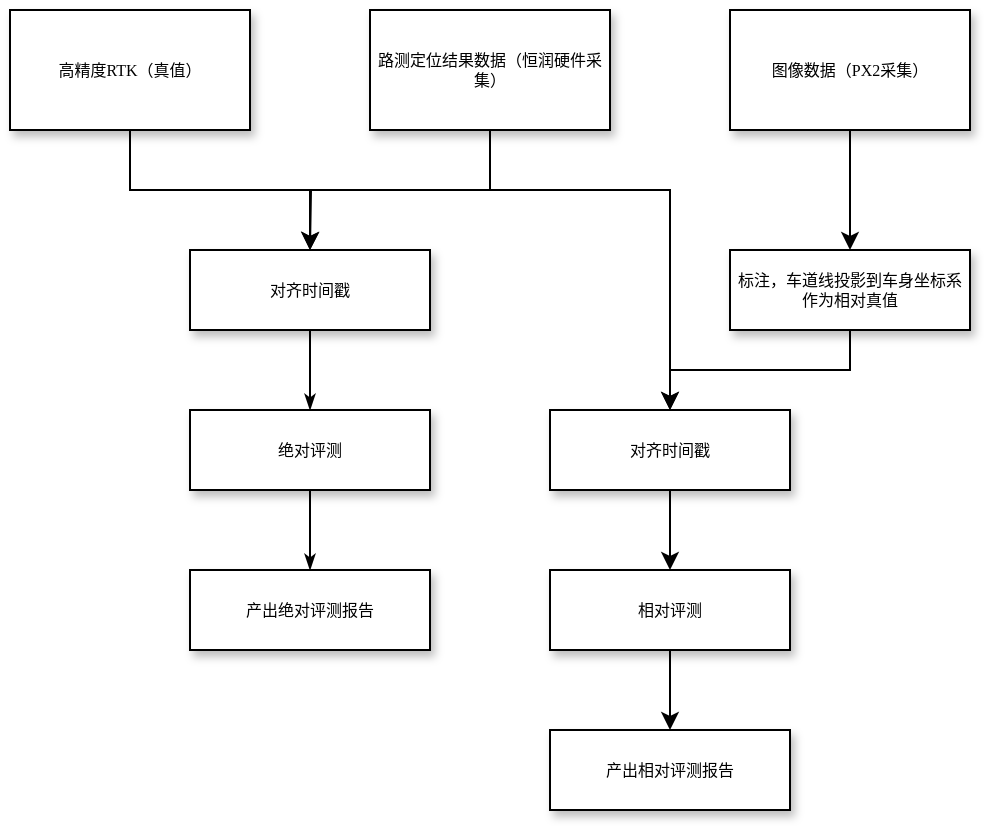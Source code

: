 <mxfile version="12.8.4" type="github">
  <diagram name="Page-1" id="edf60f1a-56cd-e834-aa8a-f176f3a09ee4">
    <mxGraphModel dx="599" dy="315" grid="1" gridSize="10" guides="1" tooltips="1" connect="1" arrows="1" fold="1" page="1" pageScale="1" pageWidth="1100" pageHeight="850" background="#ffffff" math="0" shadow="0">
      <root>
        <mxCell id="0" />
        <mxCell id="1" parent="0" />
        <mxCell id="qGAgxMoXVd-1UE6H9YXh-11" style="edgeStyle=orthogonalEdgeStyle;rounded=0;orthogonalLoop=1;jettySize=auto;html=1;exitX=0.5;exitY=1;exitDx=0;exitDy=0;" edge="1" parent="1" source="60e70716793133e9-4">
          <mxGeometry relative="1" as="geometry">
            <mxPoint x="430" y="320" as="targetPoint" />
            <Array as="points">
              <mxPoint x="340" y="210" />
              <mxPoint x="430" y="210" />
            </Array>
          </mxGeometry>
        </mxCell>
        <mxCell id="qGAgxMoXVd-1UE6H9YXh-12" style="edgeStyle=orthogonalEdgeStyle;rounded=0;orthogonalLoop=1;jettySize=auto;html=1;exitX=0.5;exitY=1;exitDx=0;exitDy=0;" edge="1" parent="1" source="60e70716793133e9-4">
          <mxGeometry relative="1" as="geometry">
            <mxPoint x="250" y="240" as="targetPoint" />
          </mxGeometry>
        </mxCell>
        <mxCell id="60e70716793133e9-4" value="路测定位结果数据（恒润硬件采集）" style="rounded=0;whiteSpace=wrap;html=1;shadow=1;labelBackgroundColor=none;strokeWidth=1;fontFamily=Verdana;fontSize=8;align=center;" parent="1" vertex="1">
          <mxGeometry x="280" y="120" width="120" height="60" as="geometry" />
        </mxCell>
        <mxCell id="60e70716793133e9-38" style="edgeStyle=orthogonalEdgeStyle;rounded=0;html=1;labelBackgroundColor=none;startSize=5;endArrow=classicThin;endFill=1;endSize=5;jettySize=auto;orthogonalLoop=1;strokeWidth=1;fontFamily=Verdana;fontSize=8" parent="1" source="60e70716793133e9-9" target="60e70716793133e9-11" edge="1">
          <mxGeometry relative="1" as="geometry" />
        </mxCell>
        <mxCell id="60e70716793133e9-9" value="对齐时间戳" style="whiteSpace=wrap;html=1;rounded=0;shadow=1;labelBackgroundColor=none;strokeWidth=1;fontFamily=Verdana;fontSize=8;align=center;" parent="1" vertex="1">
          <mxGeometry x="190" y="240" width="120" height="40" as="geometry" />
        </mxCell>
        <mxCell id="qGAgxMoXVd-1UE6H9YXh-10" value="" style="edgeStyle=orthogonalEdgeStyle;rounded=0;orthogonalLoop=1;jettySize=auto;html=1;entryX=0.5;entryY=0;entryDx=0;entryDy=0;" edge="1" parent="1" source="60e70716793133e9-10" target="60e70716793133e9-12">
          <mxGeometry relative="1" as="geometry" />
        </mxCell>
        <mxCell id="60e70716793133e9-10" value="标注，车道线投影到车身坐标系作为相对真值" style="whiteSpace=wrap;html=1;rounded=0;shadow=1;labelBackgroundColor=none;strokeWidth=1;fontFamily=Verdana;fontSize=8;align=center;" parent="1" vertex="1">
          <mxGeometry x="460" y="240" width="120" height="40" as="geometry" />
        </mxCell>
        <mxCell id="qGAgxMoXVd-1UE6H9YXh-16" style="edgeStyle=orthogonalEdgeStyle;rounded=0;orthogonalLoop=1;jettySize=auto;html=1;exitX=0.5;exitY=1;exitDx=0;exitDy=0;entryX=0.5;entryY=0;entryDx=0;entryDy=0;" edge="1" parent="1" source="qGAgxMoXVd-1UE6H9YXh-9" target="qGAgxMoXVd-1UE6H9YXh-14">
          <mxGeometry relative="1" as="geometry" />
        </mxCell>
        <mxCell id="qGAgxMoXVd-1UE6H9YXh-9" value="相对评测" style="whiteSpace=wrap;html=1;rounded=0;shadow=1;labelBackgroundColor=none;strokeWidth=1;fontFamily=Verdana;fontSize=8;align=center;" vertex="1" parent="1">
          <mxGeometry x="370" y="400" width="120" height="40" as="geometry" />
        </mxCell>
        <mxCell id="60e70716793133e9-41" style="edgeStyle=orthogonalEdgeStyle;rounded=0;html=1;labelBackgroundColor=none;startSize=5;endArrow=classicThin;endFill=1;endSize=5;jettySize=auto;orthogonalLoop=1;strokeWidth=1;fontFamily=Verdana;fontSize=8" parent="1" source="60e70716793133e9-11" target="60e70716793133e9-13" edge="1">
          <mxGeometry relative="1" as="geometry" />
        </mxCell>
        <mxCell id="60e70716793133e9-11" value="绝对评测" style="whiteSpace=wrap;html=1;rounded=0;shadow=1;labelBackgroundColor=none;strokeWidth=1;fontFamily=Verdana;fontSize=8;align=center;spacing=6;" parent="1" vertex="1">
          <mxGeometry x="190" y="320" width="120" height="40" as="geometry" />
        </mxCell>
        <mxCell id="qGAgxMoXVd-1UE6H9YXh-15" style="edgeStyle=orthogonalEdgeStyle;rounded=0;orthogonalLoop=1;jettySize=auto;html=1;exitX=0.5;exitY=1;exitDx=0;exitDy=0;entryX=0.5;entryY=0;entryDx=0;entryDy=0;" edge="1" parent="1" source="60e70716793133e9-12" target="qGAgxMoXVd-1UE6H9YXh-9">
          <mxGeometry relative="1" as="geometry" />
        </mxCell>
        <mxCell id="60e70716793133e9-12" value="对齐时间戳" style="whiteSpace=wrap;html=1;rounded=0;shadow=1;labelBackgroundColor=none;strokeWidth=1;fontFamily=Verdana;fontSize=8;align=center;spacing=6;" parent="1" vertex="1">
          <mxGeometry x="370" y="320" width="120" height="40" as="geometry" />
        </mxCell>
        <mxCell id="60e70716793133e9-13" value="产出绝对评测报告" style="whiteSpace=wrap;html=1;rounded=0;shadow=1;labelBackgroundColor=none;strokeWidth=1;fontFamily=Verdana;fontSize=8;align=center;" parent="1" vertex="1">
          <mxGeometry x="190" y="400" width="120" height="40" as="geometry" />
        </mxCell>
        <mxCell id="qGAgxMoXVd-1UE6H9YXh-13" style="edgeStyle=orthogonalEdgeStyle;rounded=0;orthogonalLoop=1;jettySize=auto;html=1;exitX=0.5;exitY=1;exitDx=0;exitDy=0;entryX=0.5;entryY=0;entryDx=0;entryDy=0;" edge="1" parent="1" source="qGAgxMoXVd-1UE6H9YXh-1" target="60e70716793133e9-9">
          <mxGeometry relative="1" as="geometry" />
        </mxCell>
        <mxCell id="qGAgxMoXVd-1UE6H9YXh-1" value="高精度RTK（真值）" style="rounded=0;whiteSpace=wrap;html=1;shadow=1;labelBackgroundColor=none;strokeWidth=1;fontFamily=Verdana;fontSize=8;align=center;" vertex="1" parent="1">
          <mxGeometry x="100" y="120" width="120" height="60" as="geometry" />
        </mxCell>
        <mxCell id="qGAgxMoXVd-1UE6H9YXh-8" style="edgeStyle=orthogonalEdgeStyle;rounded=0;orthogonalLoop=1;jettySize=auto;html=1;exitX=0.5;exitY=1;exitDx=0;exitDy=0;" edge="1" parent="1" source="qGAgxMoXVd-1UE6H9YXh-5" target="60e70716793133e9-10">
          <mxGeometry relative="1" as="geometry" />
        </mxCell>
        <mxCell id="qGAgxMoXVd-1UE6H9YXh-5" value="图像数据（PX2采集）" style="rounded=0;whiteSpace=wrap;html=1;shadow=1;labelBackgroundColor=none;strokeWidth=1;fontFamily=Verdana;fontSize=8;align=center;" vertex="1" parent="1">
          <mxGeometry x="460" y="120" width="120" height="60" as="geometry" />
        </mxCell>
        <mxCell id="qGAgxMoXVd-1UE6H9YXh-14" value="产出相对评测报告" style="whiteSpace=wrap;html=1;rounded=0;shadow=1;labelBackgroundColor=none;strokeWidth=1;fontFamily=Verdana;fontSize=8;align=center;" vertex="1" parent="1">
          <mxGeometry x="370" y="480" width="120" height="40" as="geometry" />
        </mxCell>
      </root>
    </mxGraphModel>
  </diagram>
</mxfile>
